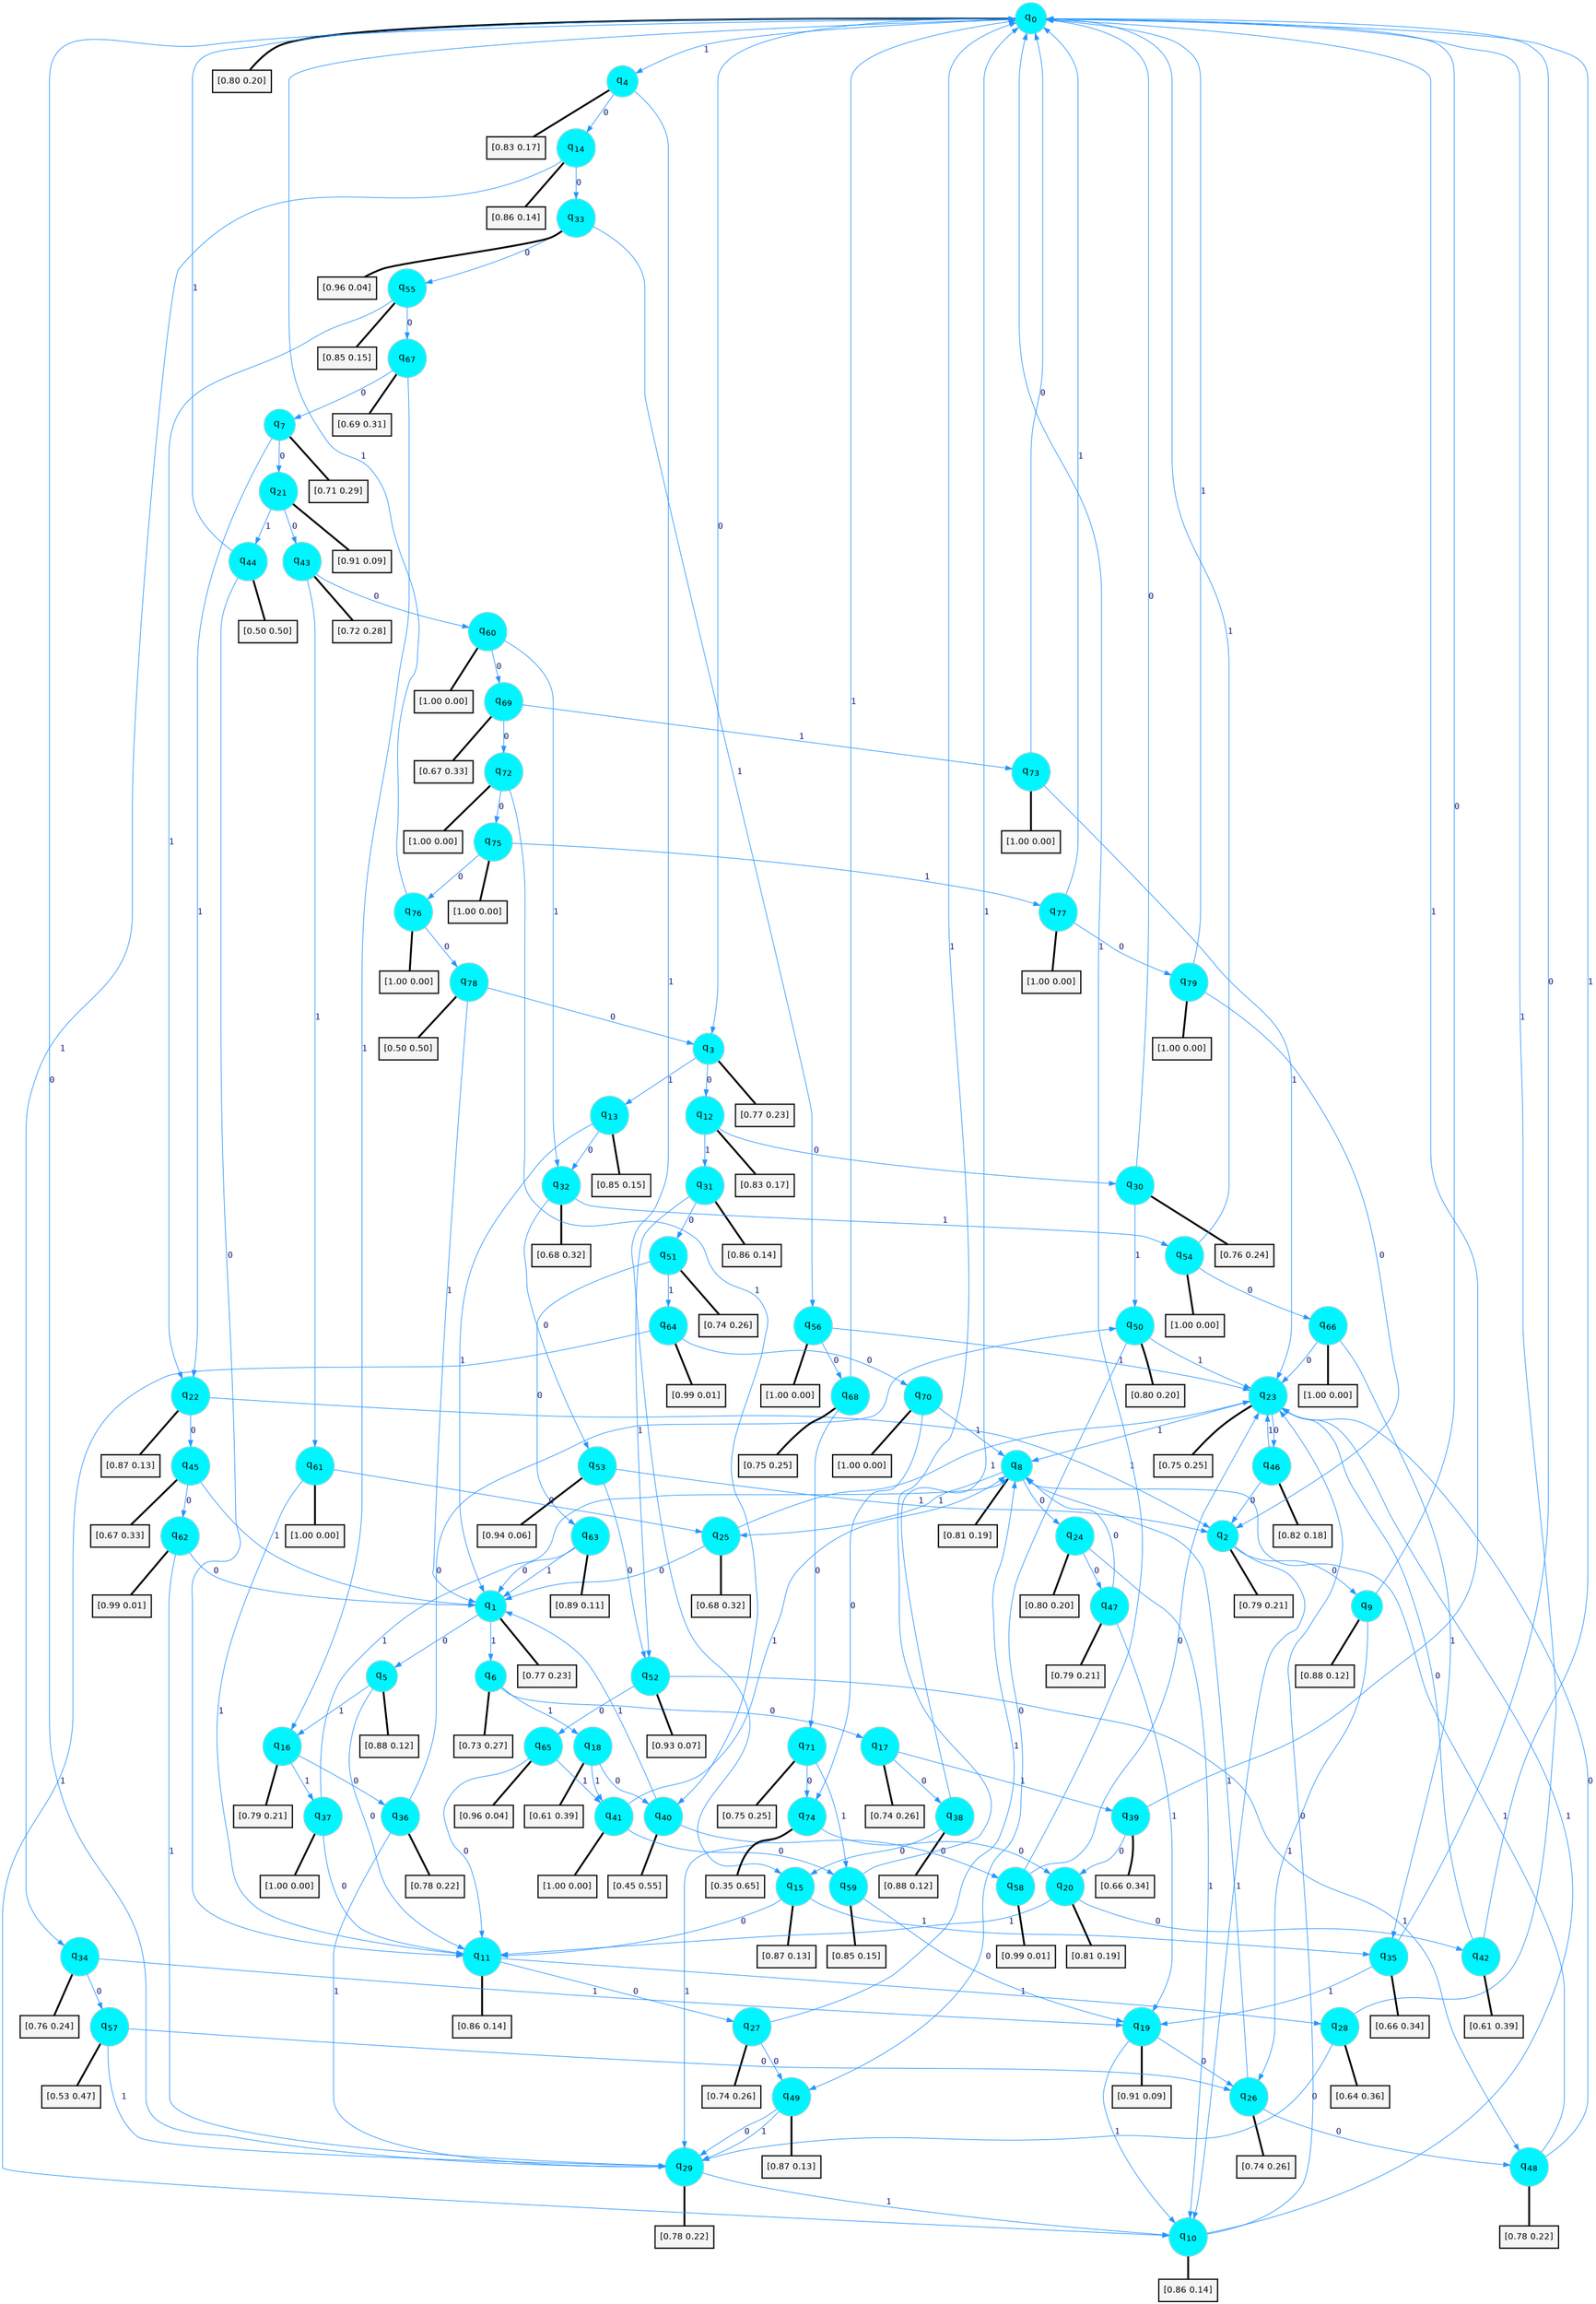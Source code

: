 digraph G {
graph [
bgcolor=transparent, dpi=300, rankdir=TD, size="40,25"];
node [
color=gray, fillcolor=turquoise1, fontcolor=black, fontname=Helvetica, fontsize=16, fontweight=bold, shape=circle, style=filled];
edge [
arrowsize=1, color=dodgerblue1, fontcolor=midnightblue, fontname=courier, fontweight=bold, penwidth=1, style=solid, weight=20];
0[label=<q<SUB>0</SUB>>];
1[label=<q<SUB>1</SUB>>];
2[label=<q<SUB>2</SUB>>];
3[label=<q<SUB>3</SUB>>];
4[label=<q<SUB>4</SUB>>];
5[label=<q<SUB>5</SUB>>];
6[label=<q<SUB>6</SUB>>];
7[label=<q<SUB>7</SUB>>];
8[label=<q<SUB>8</SUB>>];
9[label=<q<SUB>9</SUB>>];
10[label=<q<SUB>10</SUB>>];
11[label=<q<SUB>11</SUB>>];
12[label=<q<SUB>12</SUB>>];
13[label=<q<SUB>13</SUB>>];
14[label=<q<SUB>14</SUB>>];
15[label=<q<SUB>15</SUB>>];
16[label=<q<SUB>16</SUB>>];
17[label=<q<SUB>17</SUB>>];
18[label=<q<SUB>18</SUB>>];
19[label=<q<SUB>19</SUB>>];
20[label=<q<SUB>20</SUB>>];
21[label=<q<SUB>21</SUB>>];
22[label=<q<SUB>22</SUB>>];
23[label=<q<SUB>23</SUB>>];
24[label=<q<SUB>24</SUB>>];
25[label=<q<SUB>25</SUB>>];
26[label=<q<SUB>26</SUB>>];
27[label=<q<SUB>27</SUB>>];
28[label=<q<SUB>28</SUB>>];
29[label=<q<SUB>29</SUB>>];
30[label=<q<SUB>30</SUB>>];
31[label=<q<SUB>31</SUB>>];
32[label=<q<SUB>32</SUB>>];
33[label=<q<SUB>33</SUB>>];
34[label=<q<SUB>34</SUB>>];
35[label=<q<SUB>35</SUB>>];
36[label=<q<SUB>36</SUB>>];
37[label=<q<SUB>37</SUB>>];
38[label=<q<SUB>38</SUB>>];
39[label=<q<SUB>39</SUB>>];
40[label=<q<SUB>40</SUB>>];
41[label=<q<SUB>41</SUB>>];
42[label=<q<SUB>42</SUB>>];
43[label=<q<SUB>43</SUB>>];
44[label=<q<SUB>44</SUB>>];
45[label=<q<SUB>45</SUB>>];
46[label=<q<SUB>46</SUB>>];
47[label=<q<SUB>47</SUB>>];
48[label=<q<SUB>48</SUB>>];
49[label=<q<SUB>49</SUB>>];
50[label=<q<SUB>50</SUB>>];
51[label=<q<SUB>51</SUB>>];
52[label=<q<SUB>52</SUB>>];
53[label=<q<SUB>53</SUB>>];
54[label=<q<SUB>54</SUB>>];
55[label=<q<SUB>55</SUB>>];
56[label=<q<SUB>56</SUB>>];
57[label=<q<SUB>57</SUB>>];
58[label=<q<SUB>58</SUB>>];
59[label=<q<SUB>59</SUB>>];
60[label=<q<SUB>60</SUB>>];
61[label=<q<SUB>61</SUB>>];
62[label=<q<SUB>62</SUB>>];
63[label=<q<SUB>63</SUB>>];
64[label=<q<SUB>64</SUB>>];
65[label=<q<SUB>65</SUB>>];
66[label=<q<SUB>66</SUB>>];
67[label=<q<SUB>67</SUB>>];
68[label=<q<SUB>68</SUB>>];
69[label=<q<SUB>69</SUB>>];
70[label=<q<SUB>70</SUB>>];
71[label=<q<SUB>71</SUB>>];
72[label=<q<SUB>72</SUB>>];
73[label=<q<SUB>73</SUB>>];
74[label=<q<SUB>74</SUB>>];
75[label=<q<SUB>75</SUB>>];
76[label=<q<SUB>76</SUB>>];
77[label=<q<SUB>77</SUB>>];
78[label=<q<SUB>78</SUB>>];
79[label=<q<SUB>79</SUB>>];
80[label="[0.80 0.20]", shape=box,fontcolor=black, fontname=Helvetica, fontsize=14, penwidth=2, fillcolor=whitesmoke,color=black];
81[label="[0.77 0.23]", shape=box,fontcolor=black, fontname=Helvetica, fontsize=14, penwidth=2, fillcolor=whitesmoke,color=black];
82[label="[0.79 0.21]", shape=box,fontcolor=black, fontname=Helvetica, fontsize=14, penwidth=2, fillcolor=whitesmoke,color=black];
83[label="[0.77 0.23]", shape=box,fontcolor=black, fontname=Helvetica, fontsize=14, penwidth=2, fillcolor=whitesmoke,color=black];
84[label="[0.83 0.17]", shape=box,fontcolor=black, fontname=Helvetica, fontsize=14, penwidth=2, fillcolor=whitesmoke,color=black];
85[label="[0.88 0.12]", shape=box,fontcolor=black, fontname=Helvetica, fontsize=14, penwidth=2, fillcolor=whitesmoke,color=black];
86[label="[0.73 0.27]", shape=box,fontcolor=black, fontname=Helvetica, fontsize=14, penwidth=2, fillcolor=whitesmoke,color=black];
87[label="[0.71 0.29]", shape=box,fontcolor=black, fontname=Helvetica, fontsize=14, penwidth=2, fillcolor=whitesmoke,color=black];
88[label="[0.81 0.19]", shape=box,fontcolor=black, fontname=Helvetica, fontsize=14, penwidth=2, fillcolor=whitesmoke,color=black];
89[label="[0.88 0.12]", shape=box,fontcolor=black, fontname=Helvetica, fontsize=14, penwidth=2, fillcolor=whitesmoke,color=black];
90[label="[0.86 0.14]", shape=box,fontcolor=black, fontname=Helvetica, fontsize=14, penwidth=2, fillcolor=whitesmoke,color=black];
91[label="[0.86 0.14]", shape=box,fontcolor=black, fontname=Helvetica, fontsize=14, penwidth=2, fillcolor=whitesmoke,color=black];
92[label="[0.83 0.17]", shape=box,fontcolor=black, fontname=Helvetica, fontsize=14, penwidth=2, fillcolor=whitesmoke,color=black];
93[label="[0.85 0.15]", shape=box,fontcolor=black, fontname=Helvetica, fontsize=14, penwidth=2, fillcolor=whitesmoke,color=black];
94[label="[0.86 0.14]", shape=box,fontcolor=black, fontname=Helvetica, fontsize=14, penwidth=2, fillcolor=whitesmoke,color=black];
95[label="[0.87 0.13]", shape=box,fontcolor=black, fontname=Helvetica, fontsize=14, penwidth=2, fillcolor=whitesmoke,color=black];
96[label="[0.79 0.21]", shape=box,fontcolor=black, fontname=Helvetica, fontsize=14, penwidth=2, fillcolor=whitesmoke,color=black];
97[label="[0.74 0.26]", shape=box,fontcolor=black, fontname=Helvetica, fontsize=14, penwidth=2, fillcolor=whitesmoke,color=black];
98[label="[0.61 0.39]", shape=box,fontcolor=black, fontname=Helvetica, fontsize=14, penwidth=2, fillcolor=whitesmoke,color=black];
99[label="[0.91 0.09]", shape=box,fontcolor=black, fontname=Helvetica, fontsize=14, penwidth=2, fillcolor=whitesmoke,color=black];
100[label="[0.81 0.19]", shape=box,fontcolor=black, fontname=Helvetica, fontsize=14, penwidth=2, fillcolor=whitesmoke,color=black];
101[label="[0.91 0.09]", shape=box,fontcolor=black, fontname=Helvetica, fontsize=14, penwidth=2, fillcolor=whitesmoke,color=black];
102[label="[0.87 0.13]", shape=box,fontcolor=black, fontname=Helvetica, fontsize=14, penwidth=2, fillcolor=whitesmoke,color=black];
103[label="[0.75 0.25]", shape=box,fontcolor=black, fontname=Helvetica, fontsize=14, penwidth=2, fillcolor=whitesmoke,color=black];
104[label="[0.80 0.20]", shape=box,fontcolor=black, fontname=Helvetica, fontsize=14, penwidth=2, fillcolor=whitesmoke,color=black];
105[label="[0.68 0.32]", shape=box,fontcolor=black, fontname=Helvetica, fontsize=14, penwidth=2, fillcolor=whitesmoke,color=black];
106[label="[0.74 0.26]", shape=box,fontcolor=black, fontname=Helvetica, fontsize=14, penwidth=2, fillcolor=whitesmoke,color=black];
107[label="[0.74 0.26]", shape=box,fontcolor=black, fontname=Helvetica, fontsize=14, penwidth=2, fillcolor=whitesmoke,color=black];
108[label="[0.64 0.36]", shape=box,fontcolor=black, fontname=Helvetica, fontsize=14, penwidth=2, fillcolor=whitesmoke,color=black];
109[label="[0.78 0.22]", shape=box,fontcolor=black, fontname=Helvetica, fontsize=14, penwidth=2, fillcolor=whitesmoke,color=black];
110[label="[0.76 0.24]", shape=box,fontcolor=black, fontname=Helvetica, fontsize=14, penwidth=2, fillcolor=whitesmoke,color=black];
111[label="[0.86 0.14]", shape=box,fontcolor=black, fontname=Helvetica, fontsize=14, penwidth=2, fillcolor=whitesmoke,color=black];
112[label="[0.68 0.32]", shape=box,fontcolor=black, fontname=Helvetica, fontsize=14, penwidth=2, fillcolor=whitesmoke,color=black];
113[label="[0.96 0.04]", shape=box,fontcolor=black, fontname=Helvetica, fontsize=14, penwidth=2, fillcolor=whitesmoke,color=black];
114[label="[0.76 0.24]", shape=box,fontcolor=black, fontname=Helvetica, fontsize=14, penwidth=2, fillcolor=whitesmoke,color=black];
115[label="[0.66 0.34]", shape=box,fontcolor=black, fontname=Helvetica, fontsize=14, penwidth=2, fillcolor=whitesmoke,color=black];
116[label="[0.78 0.22]", shape=box,fontcolor=black, fontname=Helvetica, fontsize=14, penwidth=2, fillcolor=whitesmoke,color=black];
117[label="[1.00 0.00]", shape=box,fontcolor=black, fontname=Helvetica, fontsize=14, penwidth=2, fillcolor=whitesmoke,color=black];
118[label="[0.88 0.12]", shape=box,fontcolor=black, fontname=Helvetica, fontsize=14, penwidth=2, fillcolor=whitesmoke,color=black];
119[label="[0.66 0.34]", shape=box,fontcolor=black, fontname=Helvetica, fontsize=14, penwidth=2, fillcolor=whitesmoke,color=black];
120[label="[0.45 0.55]", shape=box,fontcolor=black, fontname=Helvetica, fontsize=14, penwidth=2, fillcolor=whitesmoke,color=black];
121[label="[1.00 0.00]", shape=box,fontcolor=black, fontname=Helvetica, fontsize=14, penwidth=2, fillcolor=whitesmoke,color=black];
122[label="[0.61 0.39]", shape=box,fontcolor=black, fontname=Helvetica, fontsize=14, penwidth=2, fillcolor=whitesmoke,color=black];
123[label="[0.72 0.28]", shape=box,fontcolor=black, fontname=Helvetica, fontsize=14, penwidth=2, fillcolor=whitesmoke,color=black];
124[label="[0.50 0.50]", shape=box,fontcolor=black, fontname=Helvetica, fontsize=14, penwidth=2, fillcolor=whitesmoke,color=black];
125[label="[0.67 0.33]", shape=box,fontcolor=black, fontname=Helvetica, fontsize=14, penwidth=2, fillcolor=whitesmoke,color=black];
126[label="[0.82 0.18]", shape=box,fontcolor=black, fontname=Helvetica, fontsize=14, penwidth=2, fillcolor=whitesmoke,color=black];
127[label="[0.79 0.21]", shape=box,fontcolor=black, fontname=Helvetica, fontsize=14, penwidth=2, fillcolor=whitesmoke,color=black];
128[label="[0.78 0.22]", shape=box,fontcolor=black, fontname=Helvetica, fontsize=14, penwidth=2, fillcolor=whitesmoke,color=black];
129[label="[0.87 0.13]", shape=box,fontcolor=black, fontname=Helvetica, fontsize=14, penwidth=2, fillcolor=whitesmoke,color=black];
130[label="[0.80 0.20]", shape=box,fontcolor=black, fontname=Helvetica, fontsize=14, penwidth=2, fillcolor=whitesmoke,color=black];
131[label="[0.74 0.26]", shape=box,fontcolor=black, fontname=Helvetica, fontsize=14, penwidth=2, fillcolor=whitesmoke,color=black];
132[label="[0.93 0.07]", shape=box,fontcolor=black, fontname=Helvetica, fontsize=14, penwidth=2, fillcolor=whitesmoke,color=black];
133[label="[0.94 0.06]", shape=box,fontcolor=black, fontname=Helvetica, fontsize=14, penwidth=2, fillcolor=whitesmoke,color=black];
134[label="[1.00 0.00]", shape=box,fontcolor=black, fontname=Helvetica, fontsize=14, penwidth=2, fillcolor=whitesmoke,color=black];
135[label="[0.85 0.15]", shape=box,fontcolor=black, fontname=Helvetica, fontsize=14, penwidth=2, fillcolor=whitesmoke,color=black];
136[label="[1.00 0.00]", shape=box,fontcolor=black, fontname=Helvetica, fontsize=14, penwidth=2, fillcolor=whitesmoke,color=black];
137[label="[0.53 0.47]", shape=box,fontcolor=black, fontname=Helvetica, fontsize=14, penwidth=2, fillcolor=whitesmoke,color=black];
138[label="[0.99 0.01]", shape=box,fontcolor=black, fontname=Helvetica, fontsize=14, penwidth=2, fillcolor=whitesmoke,color=black];
139[label="[0.85 0.15]", shape=box,fontcolor=black, fontname=Helvetica, fontsize=14, penwidth=2, fillcolor=whitesmoke,color=black];
140[label="[1.00 0.00]", shape=box,fontcolor=black, fontname=Helvetica, fontsize=14, penwidth=2, fillcolor=whitesmoke,color=black];
141[label="[1.00 0.00]", shape=box,fontcolor=black, fontname=Helvetica, fontsize=14, penwidth=2, fillcolor=whitesmoke,color=black];
142[label="[0.99 0.01]", shape=box,fontcolor=black, fontname=Helvetica, fontsize=14, penwidth=2, fillcolor=whitesmoke,color=black];
143[label="[0.89 0.11]", shape=box,fontcolor=black, fontname=Helvetica, fontsize=14, penwidth=2, fillcolor=whitesmoke,color=black];
144[label="[0.99 0.01]", shape=box,fontcolor=black, fontname=Helvetica, fontsize=14, penwidth=2, fillcolor=whitesmoke,color=black];
145[label="[0.96 0.04]", shape=box,fontcolor=black, fontname=Helvetica, fontsize=14, penwidth=2, fillcolor=whitesmoke,color=black];
146[label="[1.00 0.00]", shape=box,fontcolor=black, fontname=Helvetica, fontsize=14, penwidth=2, fillcolor=whitesmoke,color=black];
147[label="[0.69 0.31]", shape=box,fontcolor=black, fontname=Helvetica, fontsize=14, penwidth=2, fillcolor=whitesmoke,color=black];
148[label="[0.75 0.25]", shape=box,fontcolor=black, fontname=Helvetica, fontsize=14, penwidth=2, fillcolor=whitesmoke,color=black];
149[label="[0.67 0.33]", shape=box,fontcolor=black, fontname=Helvetica, fontsize=14, penwidth=2, fillcolor=whitesmoke,color=black];
150[label="[1.00 0.00]", shape=box,fontcolor=black, fontname=Helvetica, fontsize=14, penwidth=2, fillcolor=whitesmoke,color=black];
151[label="[0.75 0.25]", shape=box,fontcolor=black, fontname=Helvetica, fontsize=14, penwidth=2, fillcolor=whitesmoke,color=black];
152[label="[1.00 0.00]", shape=box,fontcolor=black, fontname=Helvetica, fontsize=14, penwidth=2, fillcolor=whitesmoke,color=black];
153[label="[1.00 0.00]", shape=box,fontcolor=black, fontname=Helvetica, fontsize=14, penwidth=2, fillcolor=whitesmoke,color=black];
154[label="[0.35 0.65]", shape=box,fontcolor=black, fontname=Helvetica, fontsize=14, penwidth=2, fillcolor=whitesmoke,color=black];
155[label="[1.00 0.00]", shape=box,fontcolor=black, fontname=Helvetica, fontsize=14, penwidth=2, fillcolor=whitesmoke,color=black];
156[label="[1.00 0.00]", shape=box,fontcolor=black, fontname=Helvetica, fontsize=14, penwidth=2, fillcolor=whitesmoke,color=black];
157[label="[1.00 0.00]", shape=box,fontcolor=black, fontname=Helvetica, fontsize=14, penwidth=2, fillcolor=whitesmoke,color=black];
158[label="[0.50 0.50]", shape=box,fontcolor=black, fontname=Helvetica, fontsize=14, penwidth=2, fillcolor=whitesmoke,color=black];
159[label="[1.00 0.00]", shape=box,fontcolor=black, fontname=Helvetica, fontsize=14, penwidth=2, fillcolor=whitesmoke,color=black];
0->3 [label=0];
0->4 [label=1];
0->80 [arrowhead=none, penwidth=3,color=black];
1->5 [label=0];
1->6 [label=1];
1->81 [arrowhead=none, penwidth=3,color=black];
2->9 [label=0];
2->10 [label=1];
2->82 [arrowhead=none, penwidth=3,color=black];
3->12 [label=0];
3->13 [label=1];
3->83 [arrowhead=none, penwidth=3,color=black];
4->14 [label=0];
4->15 [label=1];
4->84 [arrowhead=none, penwidth=3,color=black];
5->11 [label=0];
5->16 [label=1];
5->85 [arrowhead=none, penwidth=3,color=black];
6->17 [label=0];
6->18 [label=1];
6->86 [arrowhead=none, penwidth=3,color=black];
7->21 [label=0];
7->22 [label=1];
7->87 [arrowhead=none, penwidth=3,color=black];
8->24 [label=0];
8->25 [label=1];
8->88 [arrowhead=none, penwidth=3,color=black];
9->0 [label=0];
9->26 [label=1];
9->89 [arrowhead=none, penwidth=3,color=black];
10->23 [label=0];
10->23 [label=1];
10->90 [arrowhead=none, penwidth=3,color=black];
11->27 [label=0];
11->28 [label=1];
11->91 [arrowhead=none, penwidth=3,color=black];
12->30 [label=0];
12->31 [label=1];
12->92 [arrowhead=none, penwidth=3,color=black];
13->32 [label=0];
13->1 [label=1];
13->93 [arrowhead=none, penwidth=3,color=black];
14->33 [label=0];
14->34 [label=1];
14->94 [arrowhead=none, penwidth=3,color=black];
15->11 [label=0];
15->35 [label=1];
15->95 [arrowhead=none, penwidth=3,color=black];
16->36 [label=0];
16->37 [label=1];
16->96 [arrowhead=none, penwidth=3,color=black];
17->38 [label=0];
17->39 [label=1];
17->97 [arrowhead=none, penwidth=3,color=black];
18->40 [label=0];
18->41 [label=1];
18->98 [arrowhead=none, penwidth=3,color=black];
19->26 [label=0];
19->10 [label=1];
19->99 [arrowhead=none, penwidth=3,color=black];
20->42 [label=0];
20->11 [label=1];
20->100 [arrowhead=none, penwidth=3,color=black];
21->43 [label=0];
21->44 [label=1];
21->101 [arrowhead=none, penwidth=3,color=black];
22->45 [label=0];
22->2 [label=1];
22->102 [arrowhead=none, penwidth=3,color=black];
23->46 [label=0];
23->8 [label=1];
23->103 [arrowhead=none, penwidth=3,color=black];
24->47 [label=0];
24->10 [label=1];
24->104 [arrowhead=none, penwidth=3,color=black];
25->1 [label=0];
25->23 [label=1];
25->105 [arrowhead=none, penwidth=3,color=black];
26->48 [label=0];
26->8 [label=1];
26->106 [arrowhead=none, penwidth=3,color=black];
27->49 [label=0];
27->8 [label=1];
27->107 [arrowhead=none, penwidth=3,color=black];
28->29 [label=0];
28->0 [label=1];
28->108 [arrowhead=none, penwidth=3,color=black];
29->0 [label=0];
29->10 [label=1];
29->109 [arrowhead=none, penwidth=3,color=black];
30->0 [label=0];
30->50 [label=1];
30->110 [arrowhead=none, penwidth=3,color=black];
31->51 [label=0];
31->52 [label=1];
31->111 [arrowhead=none, penwidth=3,color=black];
32->53 [label=0];
32->54 [label=1];
32->112 [arrowhead=none, penwidth=3,color=black];
33->55 [label=0];
33->56 [label=1];
33->113 [arrowhead=none, penwidth=3,color=black];
34->57 [label=0];
34->19 [label=1];
34->114 [arrowhead=none, penwidth=3,color=black];
35->0 [label=0];
35->19 [label=1];
35->115 [arrowhead=none, penwidth=3,color=black];
36->50 [label=0];
36->29 [label=1];
36->116 [arrowhead=none, penwidth=3,color=black];
37->11 [label=0];
37->8 [label=1];
37->117 [arrowhead=none, penwidth=3,color=black];
38->15 [label=0];
38->0 [label=1];
38->118 [arrowhead=none, penwidth=3,color=black];
39->20 [label=0];
39->0 [label=1];
39->119 [arrowhead=none, penwidth=3,color=black];
40->58 [label=0];
40->1 [label=1];
40->120 [arrowhead=none, penwidth=3,color=black];
41->59 [label=0];
41->8 [label=1];
41->121 [arrowhead=none, penwidth=3,color=black];
42->23 [label=0];
42->0 [label=1];
42->122 [arrowhead=none, penwidth=3,color=black];
43->60 [label=0];
43->61 [label=1];
43->123 [arrowhead=none, penwidth=3,color=black];
44->11 [label=0];
44->0 [label=1];
44->124 [arrowhead=none, penwidth=3,color=black];
45->62 [label=0];
45->1 [label=1];
45->125 [arrowhead=none, penwidth=3,color=black];
46->2 [label=0];
46->23 [label=1];
46->126 [arrowhead=none, penwidth=3,color=black];
47->8 [label=0];
47->19 [label=1];
47->127 [arrowhead=none, penwidth=3,color=black];
48->23 [label=0];
48->8 [label=1];
48->128 [arrowhead=none, penwidth=3,color=black];
49->29 [label=0];
49->29 [label=1];
49->129 [arrowhead=none, penwidth=3,color=black];
50->49 [label=0];
50->23 [label=1];
50->130 [arrowhead=none, penwidth=3,color=black];
51->63 [label=0];
51->64 [label=1];
51->131 [arrowhead=none, penwidth=3,color=black];
52->65 [label=0];
52->48 [label=1];
52->132 [arrowhead=none, penwidth=3,color=black];
53->52 [label=0];
53->2 [label=1];
53->133 [arrowhead=none, penwidth=3,color=black];
54->66 [label=0];
54->0 [label=1];
54->134 [arrowhead=none, penwidth=3,color=black];
55->67 [label=0];
55->22 [label=1];
55->135 [arrowhead=none, penwidth=3,color=black];
56->68 [label=0];
56->23 [label=1];
56->136 [arrowhead=none, penwidth=3,color=black];
57->26 [label=0];
57->29 [label=1];
57->137 [arrowhead=none, penwidth=3,color=black];
58->23 [label=0];
58->0 [label=1];
58->138 [arrowhead=none, penwidth=3,color=black];
59->19 [label=0];
59->0 [label=1];
59->139 [arrowhead=none, penwidth=3,color=black];
60->69 [label=0];
60->32 [label=1];
60->140 [arrowhead=none, penwidth=3,color=black];
61->25 [label=0];
61->11 [label=1];
61->141 [arrowhead=none, penwidth=3,color=black];
62->1 [label=0];
62->29 [label=1];
62->142 [arrowhead=none, penwidth=3,color=black];
63->1 [label=0];
63->1 [label=1];
63->143 [arrowhead=none, penwidth=3,color=black];
64->70 [label=0];
64->10 [label=1];
64->144 [arrowhead=none, penwidth=3,color=black];
65->11 [label=0];
65->41 [label=1];
65->145 [arrowhead=none, penwidth=3,color=black];
66->23 [label=0];
66->35 [label=1];
66->146 [arrowhead=none, penwidth=3,color=black];
67->7 [label=0];
67->16 [label=1];
67->147 [arrowhead=none, penwidth=3,color=black];
68->71 [label=0];
68->0 [label=1];
68->148 [arrowhead=none, penwidth=3,color=black];
69->72 [label=0];
69->73 [label=1];
69->149 [arrowhead=none, penwidth=3,color=black];
70->74 [label=0];
70->8 [label=1];
70->150 [arrowhead=none, penwidth=3,color=black];
71->74 [label=0];
71->59 [label=1];
71->151 [arrowhead=none, penwidth=3,color=black];
72->75 [label=0];
72->40 [label=1];
72->152 [arrowhead=none, penwidth=3,color=black];
73->0 [label=0];
73->23 [label=1];
73->153 [arrowhead=none, penwidth=3,color=black];
74->20 [label=0];
74->29 [label=1];
74->154 [arrowhead=none, penwidth=3,color=black];
75->76 [label=0];
75->77 [label=1];
75->155 [arrowhead=none, penwidth=3,color=black];
76->78 [label=0];
76->0 [label=1];
76->156 [arrowhead=none, penwidth=3,color=black];
77->79 [label=0];
77->0 [label=1];
77->157 [arrowhead=none, penwidth=3,color=black];
78->3 [label=0];
78->1 [label=1];
78->158 [arrowhead=none, penwidth=3,color=black];
79->2 [label=0];
79->0 [label=1];
79->159 [arrowhead=none, penwidth=3,color=black];
}
